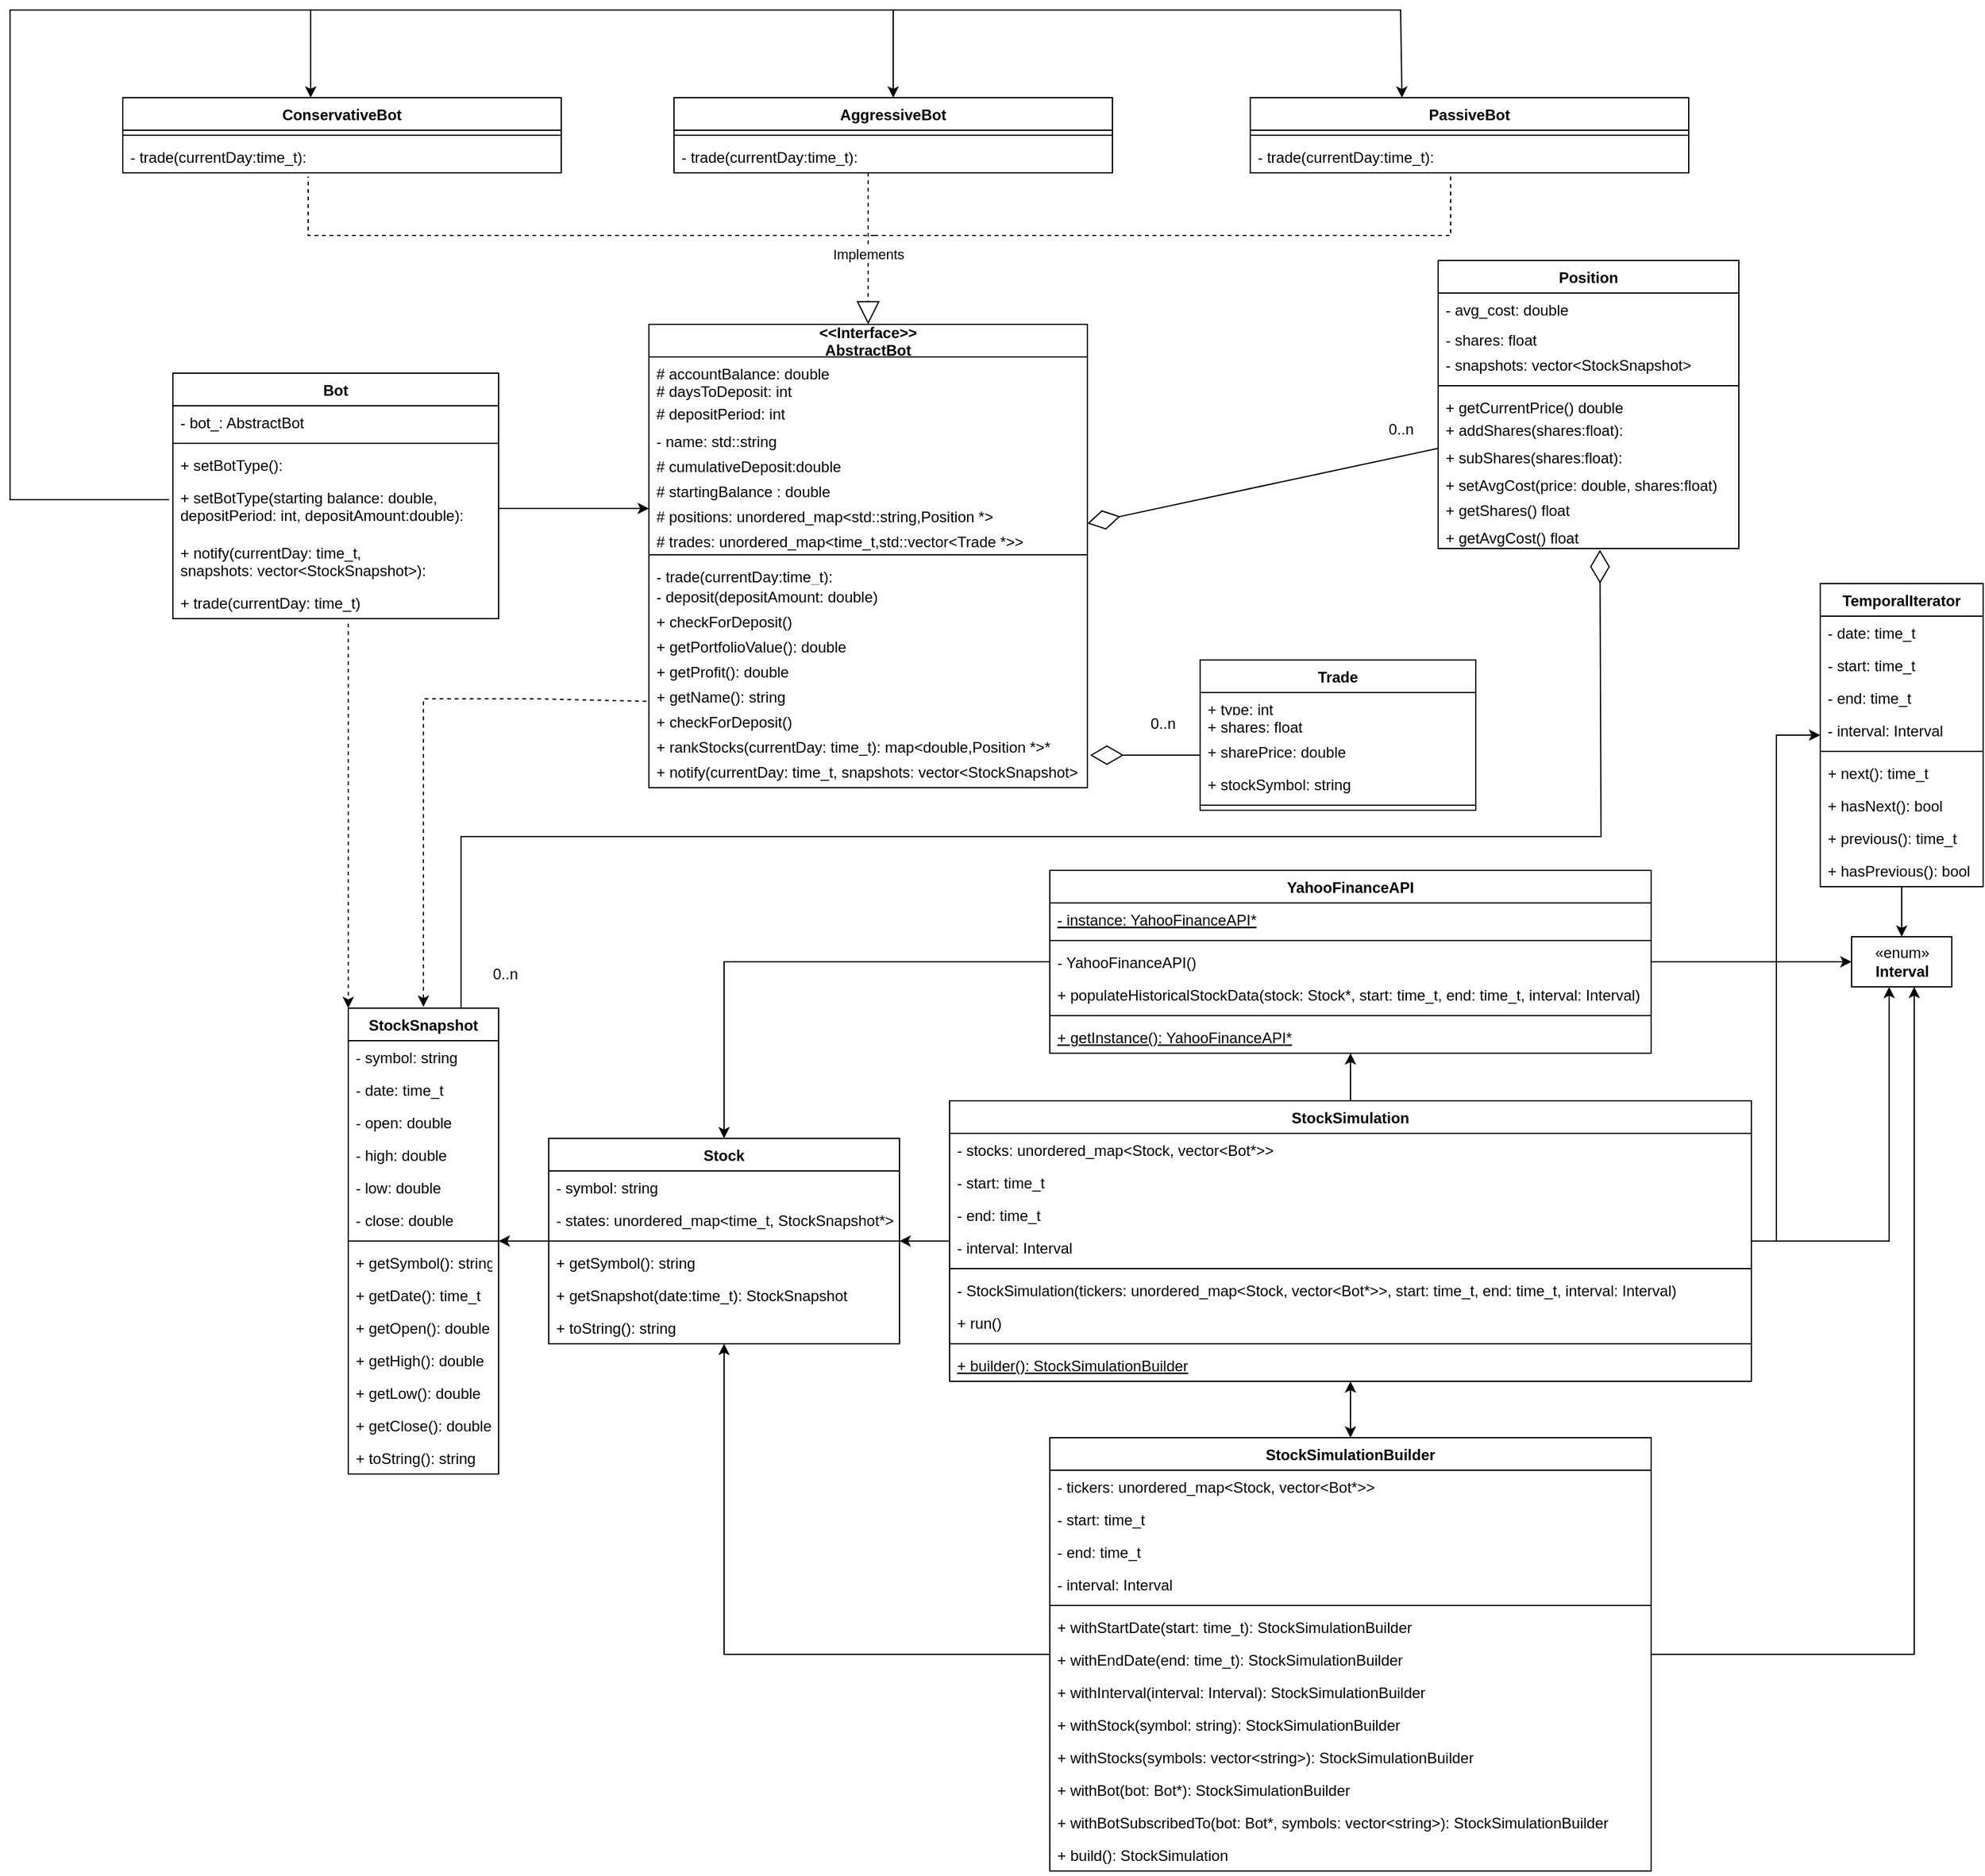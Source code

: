 <mxfile version="15.9.1" type="github">
  <diagram id="u34CFR9qQYpUpJqxeAah" name="Page-1">
    <mxGraphModel dx="1422" dy="1938" grid="1" gridSize="10" guides="1" tooltips="1" connect="1" arrows="1" fold="1" page="1" pageScale="1" pageWidth="850" pageHeight="1100" math="0" shadow="0">
      <root>
        <mxCell id="0" />
        <mxCell id="1" parent="0" />
        <mxCell id="gBJKuatceqaCAAXsIEtv-6" value="StockSnapshot" style="swimlane;fontStyle=1;align=center;verticalAlign=top;childLayout=stackLayout;horizontal=1;startSize=26;horizontalStack=0;resizeParent=1;resizeParentMax=0;resizeLast=0;collapsible=1;marginBottom=0;" parent="1" vertex="1">
          <mxGeometry x="320" y="97" width="120" height="372" as="geometry" />
        </mxCell>
        <mxCell id="gBJKuatceqaCAAXsIEtv-79" value="- symbol: string" style="text;strokeColor=none;fillColor=none;align=left;verticalAlign=top;spacingLeft=4;spacingRight=4;overflow=hidden;rotatable=0;points=[[0,0.5],[1,0.5]];portConstraint=eastwest;" parent="gBJKuatceqaCAAXsIEtv-6" vertex="1">
          <mxGeometry y="26" width="120" height="26" as="geometry" />
        </mxCell>
        <mxCell id="gBJKuatceqaCAAXsIEtv-7" value="- date: time_t" style="text;strokeColor=none;fillColor=none;align=left;verticalAlign=top;spacingLeft=4;spacingRight=4;overflow=hidden;rotatable=0;points=[[0,0.5],[1,0.5]];portConstraint=eastwest;" parent="gBJKuatceqaCAAXsIEtv-6" vertex="1">
          <mxGeometry y="52" width="120" height="26" as="geometry" />
        </mxCell>
        <mxCell id="gBJKuatceqaCAAXsIEtv-10" value="- open: double" style="text;strokeColor=none;fillColor=none;align=left;verticalAlign=top;spacingLeft=4;spacingRight=4;overflow=hidden;rotatable=0;points=[[0,0.5],[1,0.5]];portConstraint=eastwest;" parent="gBJKuatceqaCAAXsIEtv-6" vertex="1">
          <mxGeometry y="78" width="120" height="26" as="geometry" />
        </mxCell>
        <mxCell id="gBJKuatceqaCAAXsIEtv-14" value="- high: double" style="text;strokeColor=none;fillColor=none;align=left;verticalAlign=top;spacingLeft=4;spacingRight=4;overflow=hidden;rotatable=0;points=[[0,0.5],[1,0.5]];portConstraint=eastwest;" parent="gBJKuatceqaCAAXsIEtv-6" vertex="1">
          <mxGeometry y="104" width="120" height="26" as="geometry" />
        </mxCell>
        <mxCell id="gBJKuatceqaCAAXsIEtv-17" value="- low: double" style="text;strokeColor=none;fillColor=none;align=left;verticalAlign=top;spacingLeft=4;spacingRight=4;overflow=hidden;rotatable=0;points=[[0,0.5],[1,0.5]];portConstraint=eastwest;" parent="gBJKuatceqaCAAXsIEtv-6" vertex="1">
          <mxGeometry y="130" width="120" height="26" as="geometry" />
        </mxCell>
        <mxCell id="gBJKuatceqaCAAXsIEtv-18" value="- close: double" style="text;strokeColor=none;fillColor=none;align=left;verticalAlign=top;spacingLeft=4;spacingRight=4;overflow=hidden;rotatable=0;points=[[0,0.5],[1,0.5]];portConstraint=eastwest;" parent="gBJKuatceqaCAAXsIEtv-6" vertex="1">
          <mxGeometry y="156" width="120" height="26" as="geometry" />
        </mxCell>
        <mxCell id="gBJKuatceqaCAAXsIEtv-8" value="" style="line;strokeWidth=1;fillColor=none;align=left;verticalAlign=middle;spacingTop=-1;spacingLeft=3;spacingRight=3;rotatable=0;labelPosition=right;points=[];portConstraint=eastwest;" parent="gBJKuatceqaCAAXsIEtv-6" vertex="1">
          <mxGeometry y="182" width="120" height="8" as="geometry" />
        </mxCell>
        <mxCell id="gBJKuatceqaCAAXsIEtv-143" value="+ getSymbol(): string" style="text;strokeColor=none;fillColor=none;align=left;verticalAlign=top;spacingLeft=4;spacingRight=4;overflow=hidden;rotatable=0;points=[[0,0.5],[1,0.5]];portConstraint=eastwest;" parent="gBJKuatceqaCAAXsIEtv-6" vertex="1">
          <mxGeometry y="190" width="120" height="26" as="geometry" />
        </mxCell>
        <mxCell id="gBJKuatceqaCAAXsIEtv-9" value="+ getDate(): time_t" style="text;strokeColor=none;fillColor=none;align=left;verticalAlign=top;spacingLeft=4;spacingRight=4;overflow=hidden;rotatable=0;points=[[0,0.5],[1,0.5]];portConstraint=eastwest;" parent="gBJKuatceqaCAAXsIEtv-6" vertex="1">
          <mxGeometry y="216" width="120" height="26" as="geometry" />
        </mxCell>
        <mxCell id="gBJKuatceqaCAAXsIEtv-19" value="+ getOpen(): double" style="text;strokeColor=none;fillColor=none;align=left;verticalAlign=top;spacingLeft=4;spacingRight=4;overflow=hidden;rotatable=0;points=[[0,0.5],[1,0.5]];portConstraint=eastwest;" parent="gBJKuatceqaCAAXsIEtv-6" vertex="1">
          <mxGeometry y="242" width="120" height="26" as="geometry" />
        </mxCell>
        <mxCell id="gBJKuatceqaCAAXsIEtv-20" value="+ getHigh(): double" style="text;strokeColor=none;fillColor=none;align=left;verticalAlign=top;spacingLeft=4;spacingRight=4;overflow=hidden;rotatable=0;points=[[0,0.5],[1,0.5]];portConstraint=eastwest;" parent="gBJKuatceqaCAAXsIEtv-6" vertex="1">
          <mxGeometry y="268" width="120" height="26" as="geometry" />
        </mxCell>
        <mxCell id="gBJKuatceqaCAAXsIEtv-21" value="+ getLow(): double" style="text;strokeColor=none;fillColor=none;align=left;verticalAlign=top;spacingLeft=4;spacingRight=4;overflow=hidden;rotatable=0;points=[[0,0.5],[1,0.5]];portConstraint=eastwest;" parent="gBJKuatceqaCAAXsIEtv-6" vertex="1">
          <mxGeometry y="294" width="120" height="26" as="geometry" />
        </mxCell>
        <mxCell id="gBJKuatceqaCAAXsIEtv-22" value="+ getClose(): double" style="text;strokeColor=none;fillColor=none;align=left;verticalAlign=top;spacingLeft=4;spacingRight=4;overflow=hidden;rotatable=0;points=[[0,0.5],[1,0.5]];portConstraint=eastwest;" parent="gBJKuatceqaCAAXsIEtv-6" vertex="1">
          <mxGeometry y="320" width="120" height="26" as="geometry" />
        </mxCell>
        <mxCell id="gBJKuatceqaCAAXsIEtv-24" value="+ toString(): string" style="text;strokeColor=none;fillColor=none;align=left;verticalAlign=top;spacingLeft=4;spacingRight=4;overflow=hidden;rotatable=0;points=[[0,0.5],[1,0.5]];portConstraint=eastwest;" parent="gBJKuatceqaCAAXsIEtv-6" vertex="1">
          <mxGeometry y="346" width="120" height="26" as="geometry" />
        </mxCell>
        <mxCell id="gBJKuatceqaCAAXsIEtv-80" value="«enum»&lt;br&gt;&lt;b&gt;Interval&lt;/b&gt;" style="html=1;" parent="1" vertex="1">
          <mxGeometry x="1520" y="40" width="80" height="40" as="geometry" />
        </mxCell>
        <mxCell id="gBJKuatceqaCAAXsIEtv-179" style="edgeStyle=orthogonalEdgeStyle;rounded=0;orthogonalLoop=1;jettySize=auto;html=1;startArrow=none;startFill=0;endArrow=classic;endFill=1;" parent="1" source="gBJKuatceqaCAAXsIEtv-95" target="gBJKuatceqaCAAXsIEtv-159" edge="1">
          <mxGeometry relative="1" as="geometry" />
        </mxCell>
        <mxCell id="gBJKuatceqaCAAXsIEtv-196" style="edgeStyle=orthogonalEdgeStyle;rounded=0;orthogonalLoop=1;jettySize=auto;html=1;startArrow=none;startFill=0;endArrow=classic;endFill=1;" parent="1" source="gBJKuatceqaCAAXsIEtv-95" target="gBJKuatceqaCAAXsIEtv-185" edge="1">
          <mxGeometry relative="1" as="geometry" />
        </mxCell>
        <mxCell id="gBJKuatceqaCAAXsIEtv-201" style="edgeStyle=orthogonalEdgeStyle;rounded=0;orthogonalLoop=1;jettySize=auto;html=1;startArrow=none;startFill=0;endArrow=classic;endFill=1;" parent="1" source="gBJKuatceqaCAAXsIEtv-95" target="gBJKuatceqaCAAXsIEtv-80" edge="1">
          <mxGeometry relative="1" as="geometry">
            <Array as="points">
              <mxPoint x="1550" y="283" />
            </Array>
          </mxGeometry>
        </mxCell>
        <mxCell id="gBJKuatceqaCAAXsIEtv-202" style="edgeStyle=orthogonalEdgeStyle;rounded=0;orthogonalLoop=1;jettySize=auto;html=1;startArrow=none;startFill=0;endArrow=classic;endFill=1;" parent="1" source="gBJKuatceqaCAAXsIEtv-95" target="gBJKuatceqaCAAXsIEtv-145" edge="1">
          <mxGeometry relative="1" as="geometry">
            <Array as="points">
              <mxPoint x="1460" y="283" />
              <mxPoint x="1460" y="-121" />
            </Array>
          </mxGeometry>
        </mxCell>
        <mxCell id="gBJKuatceqaCAAXsIEtv-95" value="StockSimulation" style="swimlane;fontStyle=1;align=center;verticalAlign=top;childLayout=stackLayout;horizontal=1;startSize=26;horizontalStack=0;resizeParent=1;resizeParentMax=0;resizeLast=0;collapsible=1;marginBottom=0;" parent="1" vertex="1">
          <mxGeometry x="800" y="171" width="640" height="224" as="geometry" />
        </mxCell>
        <mxCell id="gBJKuatceqaCAAXsIEtv-97" value="- stocks: unordered_map&lt;Stock, vector&lt;Bot*&gt;&gt;" style="text;strokeColor=none;fillColor=none;align=left;verticalAlign=top;spacingLeft=4;spacingRight=4;overflow=hidden;rotatable=0;points=[[0,0.5],[1,0.5]];portConstraint=eastwest;" parent="gBJKuatceqaCAAXsIEtv-95" vertex="1">
          <mxGeometry y="26" width="640" height="26" as="geometry" />
        </mxCell>
        <mxCell id="gBJKuatceqaCAAXsIEtv-105" value="- start: time_t" style="text;strokeColor=none;fillColor=none;align=left;verticalAlign=top;spacingLeft=4;spacingRight=4;overflow=hidden;rotatable=0;points=[[0,0.5],[1,0.5]];portConstraint=eastwest;" parent="gBJKuatceqaCAAXsIEtv-95" vertex="1">
          <mxGeometry y="52" width="640" height="26" as="geometry" />
        </mxCell>
        <mxCell id="gBJKuatceqaCAAXsIEtv-106" value="- end: time_t" style="text;strokeColor=none;fillColor=none;align=left;verticalAlign=top;spacingLeft=4;spacingRight=4;overflow=hidden;rotatable=0;points=[[0,0.5],[1,0.5]];portConstraint=eastwest;" parent="gBJKuatceqaCAAXsIEtv-95" vertex="1">
          <mxGeometry y="78" width="640" height="26" as="geometry" />
        </mxCell>
        <mxCell id="gBJKuatceqaCAAXsIEtv-113" value="- interval: Interval" style="text;strokeColor=none;fillColor=none;align=left;verticalAlign=top;spacingLeft=4;spacingRight=4;overflow=hidden;rotatable=0;points=[[0,0.5],[1,0.5]];portConstraint=eastwest;" parent="gBJKuatceqaCAAXsIEtv-95" vertex="1">
          <mxGeometry y="104" width="640" height="26" as="geometry" />
        </mxCell>
        <mxCell id="gBJKuatceqaCAAXsIEtv-98" value="" style="line;strokeWidth=1;fillColor=none;align=left;verticalAlign=middle;spacingTop=-1;spacingLeft=3;spacingRight=3;rotatable=0;labelPosition=right;points=[];portConstraint=eastwest;" parent="gBJKuatceqaCAAXsIEtv-95" vertex="1">
          <mxGeometry y="130" width="640" height="8" as="geometry" />
        </mxCell>
        <mxCell id="gBJKuatceqaCAAXsIEtv-119" value="- StockSimulation(tickers: unordered_map&lt;Stock, vector&lt;Bot*&gt;&gt;, start: time_t, end: time_t, interval: Interval)" style="text;strokeColor=none;fillColor=none;align=left;verticalAlign=top;spacingLeft=4;spacingRight=4;overflow=hidden;rotatable=0;points=[[0,0.5],[1,0.5]];portConstraint=eastwest;" parent="gBJKuatceqaCAAXsIEtv-95" vertex="1">
          <mxGeometry y="138" width="640" height="26" as="geometry" />
        </mxCell>
        <mxCell id="gBJKuatceqaCAAXsIEtv-99" value="+ run()" style="text;strokeColor=none;fillColor=none;align=left;verticalAlign=top;spacingLeft=4;spacingRight=4;overflow=hidden;rotatable=0;points=[[0,0.5],[1,0.5]];portConstraint=eastwest;" parent="gBJKuatceqaCAAXsIEtv-95" vertex="1">
          <mxGeometry y="164" width="640" height="26" as="geometry" />
        </mxCell>
        <mxCell id="gBJKuatceqaCAAXsIEtv-121" value="" style="line;strokeWidth=1;fillColor=none;align=left;verticalAlign=middle;spacingTop=-1;spacingLeft=3;spacingRight=3;rotatable=0;labelPosition=right;points=[];portConstraint=eastwest;" parent="gBJKuatceqaCAAXsIEtv-95" vertex="1">
          <mxGeometry y="190" width="640" height="8" as="geometry" />
        </mxCell>
        <mxCell id="gBJKuatceqaCAAXsIEtv-120" value="+ builder(): StockSimulationBuilder" style="text;strokeColor=none;fillColor=none;align=left;verticalAlign=top;spacingLeft=4;spacingRight=4;overflow=hidden;rotatable=0;points=[[0,0.5],[1,0.5]];portConstraint=eastwest;fontStyle=4" parent="gBJKuatceqaCAAXsIEtv-95" vertex="1">
          <mxGeometry y="198" width="640" height="26" as="geometry" />
        </mxCell>
        <mxCell id="gBJKuatceqaCAAXsIEtv-122" style="edgeStyle=orthogonalEdgeStyle;rounded=0;orthogonalLoop=1;jettySize=auto;html=1;endArrow=classic;endFill=1;startArrow=classic;startFill=1;" parent="1" source="gBJKuatceqaCAAXsIEtv-101" target="gBJKuatceqaCAAXsIEtv-95" edge="1">
          <mxGeometry relative="1" as="geometry" />
        </mxCell>
        <mxCell id="gBJKuatceqaCAAXsIEtv-180" style="edgeStyle=orthogonalEdgeStyle;rounded=0;orthogonalLoop=1;jettySize=auto;html=1;startArrow=none;startFill=0;endArrow=classic;endFill=1;" parent="1" source="gBJKuatceqaCAAXsIEtv-101" target="gBJKuatceqaCAAXsIEtv-159" edge="1">
          <mxGeometry relative="1" as="geometry" />
        </mxCell>
        <mxCell id="gBJKuatceqaCAAXsIEtv-184" style="edgeStyle=orthogonalEdgeStyle;rounded=0;orthogonalLoop=1;jettySize=auto;html=1;startArrow=none;startFill=0;endArrow=classic;endFill=1;" parent="1" source="gBJKuatceqaCAAXsIEtv-101" target="gBJKuatceqaCAAXsIEtv-80" edge="1">
          <mxGeometry relative="1" as="geometry">
            <Array as="points">
              <mxPoint x="1570" y="613" />
            </Array>
          </mxGeometry>
        </mxCell>
        <mxCell id="gBJKuatceqaCAAXsIEtv-101" value="StockSimulationBuilder" style="swimlane;fontStyle=1;align=center;verticalAlign=top;childLayout=stackLayout;horizontal=1;startSize=26;horizontalStack=0;resizeParent=1;resizeParentMax=0;resizeLast=0;collapsible=1;marginBottom=0;" parent="1" vertex="1">
          <mxGeometry x="880" y="440" width="480" height="346" as="geometry" />
        </mxCell>
        <mxCell id="gBJKuatceqaCAAXsIEtv-102" value="- tickers: unordered_map&lt;Stock, vector&lt;Bot*&gt;&gt;" style="text;strokeColor=none;fillColor=none;align=left;verticalAlign=top;spacingLeft=4;spacingRight=4;overflow=hidden;rotatable=0;points=[[0,0.5],[1,0.5]];portConstraint=eastwest;" parent="gBJKuatceqaCAAXsIEtv-101" vertex="1">
          <mxGeometry y="26" width="480" height="26" as="geometry" />
        </mxCell>
        <mxCell id="gBJKuatceqaCAAXsIEtv-108" value="- start: time_t" style="text;strokeColor=none;fillColor=none;align=left;verticalAlign=top;spacingLeft=4;spacingRight=4;overflow=hidden;rotatable=0;points=[[0,0.5],[1,0.5]];portConstraint=eastwest;" parent="gBJKuatceqaCAAXsIEtv-101" vertex="1">
          <mxGeometry y="52" width="480" height="26" as="geometry" />
        </mxCell>
        <mxCell id="gBJKuatceqaCAAXsIEtv-109" value="- end: time_t" style="text;strokeColor=none;fillColor=none;align=left;verticalAlign=top;spacingLeft=4;spacingRight=4;overflow=hidden;rotatable=0;points=[[0,0.5],[1,0.5]];portConstraint=eastwest;" parent="gBJKuatceqaCAAXsIEtv-101" vertex="1">
          <mxGeometry y="78" width="480" height="26" as="geometry" />
        </mxCell>
        <mxCell id="gBJKuatceqaCAAXsIEtv-112" value="- interval: Interval" style="text;strokeColor=none;fillColor=none;align=left;verticalAlign=top;spacingLeft=4;spacingRight=4;overflow=hidden;rotatable=0;points=[[0,0.5],[1,0.5]];portConstraint=eastwest;" parent="gBJKuatceqaCAAXsIEtv-101" vertex="1">
          <mxGeometry y="104" width="480" height="26" as="geometry" />
        </mxCell>
        <mxCell id="gBJKuatceqaCAAXsIEtv-103" value="" style="line;strokeWidth=1;fillColor=none;align=left;verticalAlign=middle;spacingTop=-1;spacingLeft=3;spacingRight=3;rotatable=0;labelPosition=right;points=[];portConstraint=eastwest;" parent="gBJKuatceqaCAAXsIEtv-101" vertex="1">
          <mxGeometry y="130" width="480" height="8" as="geometry" />
        </mxCell>
        <mxCell id="gBJKuatceqaCAAXsIEtv-107" value="+ withStartDate(start: time_t): StockSimulationBuilder" style="text;strokeColor=none;fillColor=none;align=left;verticalAlign=top;spacingLeft=4;spacingRight=4;overflow=hidden;rotatable=0;points=[[0,0.5],[1,0.5]];portConstraint=eastwest;" parent="gBJKuatceqaCAAXsIEtv-101" vertex="1">
          <mxGeometry y="138" width="480" height="26" as="geometry" />
        </mxCell>
        <mxCell id="gBJKuatceqaCAAXsIEtv-110" value="+ withEndDate(end: time_t): StockSimulationBuilder" style="text;strokeColor=none;fillColor=none;align=left;verticalAlign=top;spacingLeft=4;spacingRight=4;overflow=hidden;rotatable=0;points=[[0,0.5],[1,0.5]];portConstraint=eastwest;" parent="gBJKuatceqaCAAXsIEtv-101" vertex="1">
          <mxGeometry y="164" width="480" height="26" as="geometry" />
        </mxCell>
        <mxCell id="gBJKuatceqaCAAXsIEtv-116" value="+ withInterval(interval: Interval): StockSimulationBuilder" style="text;strokeColor=none;fillColor=none;align=left;verticalAlign=top;spacingLeft=4;spacingRight=4;overflow=hidden;rotatable=0;points=[[0,0.5],[1,0.5]];portConstraint=eastwest;" parent="gBJKuatceqaCAAXsIEtv-101" vertex="1">
          <mxGeometry y="190" width="480" height="26" as="geometry" />
        </mxCell>
        <mxCell id="gBJKuatceqaCAAXsIEtv-132" value="+ withStock(symbol: string): StockSimulationBuilder" style="text;strokeColor=none;fillColor=none;align=left;verticalAlign=top;spacingLeft=4;spacingRight=4;overflow=hidden;rotatable=0;points=[[0,0.5],[1,0.5]];portConstraint=eastwest;" parent="gBJKuatceqaCAAXsIEtv-101" vertex="1">
          <mxGeometry y="216" width="480" height="26" as="geometry" />
        </mxCell>
        <mxCell id="gBJKuatceqaCAAXsIEtv-133" value="+ withStocks(symbols: vector&lt;string&gt;): StockSimulationBuilder" style="text;strokeColor=none;fillColor=none;align=left;verticalAlign=top;spacingLeft=4;spacingRight=4;overflow=hidden;rotatable=0;points=[[0,0.5],[1,0.5]];portConstraint=eastwest;" parent="gBJKuatceqaCAAXsIEtv-101" vertex="1">
          <mxGeometry y="242" width="480" height="26" as="geometry" />
        </mxCell>
        <mxCell id="gBJKuatceqaCAAXsIEtv-114" value="+ withBot(bot: Bot*): StockSimulationBuilder" style="text;strokeColor=none;fillColor=none;align=left;verticalAlign=top;spacingLeft=4;spacingRight=4;overflow=hidden;rotatable=0;points=[[0,0.5],[1,0.5]];portConstraint=eastwest;" parent="gBJKuatceqaCAAXsIEtv-101" vertex="1">
          <mxGeometry y="268" width="480" height="26" as="geometry" />
        </mxCell>
        <mxCell id="gBJKuatceqaCAAXsIEtv-111" value="+ withBotSubscribedTo(bot: Bot*, symbols: vector&lt;string&gt;): StockSimulationBuilder" style="text;strokeColor=none;fillColor=none;align=left;verticalAlign=top;spacingLeft=4;spacingRight=4;overflow=hidden;rotatable=0;points=[[0,0.5],[1,0.5]];portConstraint=eastwest;" parent="gBJKuatceqaCAAXsIEtv-101" vertex="1">
          <mxGeometry y="294" width="480" height="26" as="geometry" />
        </mxCell>
        <mxCell id="gBJKuatceqaCAAXsIEtv-104" value="+ build(): StockSimulation" style="text;strokeColor=none;fillColor=none;align=left;verticalAlign=top;spacingLeft=4;spacingRight=4;overflow=hidden;rotatable=0;points=[[0,0.5],[1,0.5]];portConstraint=eastwest;" parent="gBJKuatceqaCAAXsIEtv-101" vertex="1">
          <mxGeometry y="320" width="480" height="26" as="geometry" />
        </mxCell>
        <mxCell id="gBJKuatceqaCAAXsIEtv-182" style="edgeStyle=orthogonalEdgeStyle;rounded=0;orthogonalLoop=1;jettySize=auto;html=1;startArrow=none;startFill=0;endArrow=classic;endFill=1;" parent="1" source="gBJKuatceqaCAAXsIEtv-145" target="gBJKuatceqaCAAXsIEtv-80" edge="1">
          <mxGeometry relative="1" as="geometry" />
        </mxCell>
        <mxCell id="gBJKuatceqaCAAXsIEtv-145" value="TemporalIterator" style="swimlane;fontStyle=1;align=center;verticalAlign=top;childLayout=stackLayout;horizontal=1;startSize=26;horizontalStack=0;resizeParent=1;resizeParentMax=0;resizeLast=0;collapsible=1;marginBottom=0;" parent="1" vertex="1">
          <mxGeometry x="1495" y="-242" width="130" height="242" as="geometry" />
        </mxCell>
        <mxCell id="gBJKuatceqaCAAXsIEtv-146" value="- date: time_t" style="text;strokeColor=none;fillColor=none;align=left;verticalAlign=top;spacingLeft=4;spacingRight=4;overflow=hidden;rotatable=0;points=[[0,0.5],[1,0.5]];portConstraint=eastwest;" parent="gBJKuatceqaCAAXsIEtv-145" vertex="1">
          <mxGeometry y="26" width="130" height="26" as="geometry" />
        </mxCell>
        <mxCell id="gBJKuatceqaCAAXsIEtv-156" value="- start: time_t" style="text;strokeColor=none;fillColor=none;align=left;verticalAlign=top;spacingLeft=4;spacingRight=4;overflow=hidden;rotatable=0;points=[[0,0.5],[1,0.5]];portConstraint=eastwest;" parent="gBJKuatceqaCAAXsIEtv-145" vertex="1">
          <mxGeometry y="52" width="130" height="26" as="geometry" />
        </mxCell>
        <mxCell id="gBJKuatceqaCAAXsIEtv-157" value="- end: time_t" style="text;strokeColor=none;fillColor=none;align=left;verticalAlign=top;spacingLeft=4;spacingRight=4;overflow=hidden;rotatable=0;points=[[0,0.5],[1,0.5]];portConstraint=eastwest;" parent="gBJKuatceqaCAAXsIEtv-145" vertex="1">
          <mxGeometry y="78" width="130" height="26" as="geometry" />
        </mxCell>
        <mxCell id="gBJKuatceqaCAAXsIEtv-158" value="- interval: Interval" style="text;strokeColor=none;fillColor=none;align=left;verticalAlign=top;spacingLeft=4;spacingRight=4;overflow=hidden;rotatable=0;points=[[0,0.5],[1,0.5]];portConstraint=eastwest;" parent="gBJKuatceqaCAAXsIEtv-145" vertex="1">
          <mxGeometry y="104" width="130" height="26" as="geometry" />
        </mxCell>
        <mxCell id="gBJKuatceqaCAAXsIEtv-148" value="" style="line;strokeWidth=1;fillColor=none;align=left;verticalAlign=middle;spacingTop=-1;spacingLeft=3;spacingRight=3;rotatable=0;labelPosition=right;points=[];portConstraint=eastwest;" parent="gBJKuatceqaCAAXsIEtv-145" vertex="1">
          <mxGeometry y="130" width="130" height="8" as="geometry" />
        </mxCell>
        <mxCell id="gBJKuatceqaCAAXsIEtv-152" value="+ next(): time_t" style="text;strokeColor=none;fillColor=none;align=left;verticalAlign=top;spacingLeft=4;spacingRight=4;overflow=hidden;rotatable=0;points=[[0,0.5],[1,0.5]];portConstraint=eastwest;" parent="gBJKuatceqaCAAXsIEtv-145" vertex="1">
          <mxGeometry y="138" width="130" height="26" as="geometry" />
        </mxCell>
        <mxCell id="gBJKuatceqaCAAXsIEtv-153" value="+ hasNext(): bool" style="text;strokeColor=none;fillColor=none;align=left;verticalAlign=top;spacingLeft=4;spacingRight=4;overflow=hidden;rotatable=0;points=[[0,0.5],[1,0.5]];portConstraint=eastwest;" parent="gBJKuatceqaCAAXsIEtv-145" vertex="1">
          <mxGeometry y="164" width="130" height="26" as="geometry" />
        </mxCell>
        <mxCell id="gBJKuatceqaCAAXsIEtv-154" value="+ previous(): time_t" style="text;strokeColor=none;fillColor=none;align=left;verticalAlign=top;spacingLeft=4;spacingRight=4;overflow=hidden;rotatable=0;points=[[0,0.5],[1,0.5]];portConstraint=eastwest;" parent="gBJKuatceqaCAAXsIEtv-145" vertex="1">
          <mxGeometry y="190" width="130" height="26" as="geometry" />
        </mxCell>
        <mxCell id="gBJKuatceqaCAAXsIEtv-155" value="+ hasPrevious(): bool" style="text;strokeColor=none;fillColor=none;align=left;verticalAlign=top;spacingLeft=4;spacingRight=4;overflow=hidden;rotatable=0;points=[[0,0.5],[1,0.5]];portConstraint=eastwest;" parent="gBJKuatceqaCAAXsIEtv-145" vertex="1">
          <mxGeometry y="216" width="130" height="26" as="geometry" />
        </mxCell>
        <mxCell id="gBJKuatceqaCAAXsIEtv-178" style="edgeStyle=orthogonalEdgeStyle;rounded=0;orthogonalLoop=1;jettySize=auto;html=1;startArrow=none;startFill=0;endArrow=classic;endFill=1;" parent="1" source="gBJKuatceqaCAAXsIEtv-159" target="gBJKuatceqaCAAXsIEtv-6" edge="1">
          <mxGeometry relative="1" as="geometry" />
        </mxCell>
        <mxCell id="gBJKuatceqaCAAXsIEtv-159" value="Stock" style="swimlane;fontStyle=1;align=center;verticalAlign=top;childLayout=stackLayout;horizontal=1;startSize=26;horizontalStack=0;resizeParent=1;resizeParentMax=0;resizeLast=0;collapsible=1;marginBottom=0;" parent="1" vertex="1">
          <mxGeometry x="480" y="201" width="280" height="164" as="geometry" />
        </mxCell>
        <mxCell id="gBJKuatceqaCAAXsIEtv-160" value="- symbol: string" style="text;strokeColor=none;fillColor=none;align=left;verticalAlign=top;spacingLeft=4;spacingRight=4;overflow=hidden;rotatable=0;points=[[0,0.5],[1,0.5]];portConstraint=eastwest;" parent="gBJKuatceqaCAAXsIEtv-159" vertex="1">
          <mxGeometry y="26" width="280" height="26" as="geometry" />
        </mxCell>
        <mxCell id="gBJKuatceqaCAAXsIEtv-60" value="- states: unordered_map&lt;time_t, StockSnapshot*&gt;" style="text;strokeColor=none;fillColor=none;align=left;verticalAlign=top;spacingLeft=4;spacingRight=4;overflow=hidden;rotatable=0;points=[[0,0.5],[1,0.5]];portConstraint=eastwest;" parent="gBJKuatceqaCAAXsIEtv-159" vertex="1">
          <mxGeometry y="52" width="280" height="26" as="geometry" />
        </mxCell>
        <mxCell id="gBJKuatceqaCAAXsIEtv-166" value="" style="line;strokeWidth=1;fillColor=none;align=left;verticalAlign=middle;spacingTop=-1;spacingLeft=3;spacingRight=3;rotatable=0;labelPosition=right;points=[];portConstraint=eastwest;" parent="gBJKuatceqaCAAXsIEtv-159" vertex="1">
          <mxGeometry y="78" width="280" height="8" as="geometry" />
        </mxCell>
        <mxCell id="gBJKuatceqaCAAXsIEtv-167" value="+ getSymbol(): string" style="text;strokeColor=none;fillColor=none;align=left;verticalAlign=top;spacingLeft=4;spacingRight=4;overflow=hidden;rotatable=0;points=[[0,0.5],[1,0.5]];portConstraint=eastwest;" parent="gBJKuatceqaCAAXsIEtv-159" vertex="1">
          <mxGeometry y="86" width="280" height="26" as="geometry" />
        </mxCell>
        <mxCell id="gBJKuatceqaCAAXsIEtv-177" value="+ getSnapshot(date:time_t): StockSnapshot" style="text;strokeColor=none;fillColor=none;align=left;verticalAlign=top;spacingLeft=4;spacingRight=4;overflow=hidden;rotatable=0;points=[[0,0.5],[1,0.5]];portConstraint=eastwest;" parent="gBJKuatceqaCAAXsIEtv-159" vertex="1">
          <mxGeometry y="112" width="280" height="26" as="geometry" />
        </mxCell>
        <mxCell id="gBJKuatceqaCAAXsIEtv-174" value="+ toString(): string" style="text;strokeColor=none;fillColor=none;align=left;verticalAlign=top;spacingLeft=4;spacingRight=4;overflow=hidden;rotatable=0;points=[[0,0.5],[1,0.5]];portConstraint=eastwest;" parent="gBJKuatceqaCAAXsIEtv-159" vertex="1">
          <mxGeometry y="138" width="280" height="26" as="geometry" />
        </mxCell>
        <mxCell id="gBJKuatceqaCAAXsIEtv-197" style="edgeStyle=orthogonalEdgeStyle;rounded=0;orthogonalLoop=1;jettySize=auto;html=1;startArrow=none;startFill=0;endArrow=classic;endFill=1;" parent="1" source="gBJKuatceqaCAAXsIEtv-185" target="gBJKuatceqaCAAXsIEtv-159" edge="1">
          <mxGeometry relative="1" as="geometry" />
        </mxCell>
        <mxCell id="gBJKuatceqaCAAXsIEtv-199" style="edgeStyle=orthogonalEdgeStyle;rounded=0;orthogonalLoop=1;jettySize=auto;html=1;startArrow=none;startFill=0;endArrow=classic;endFill=1;" parent="1" source="gBJKuatceqaCAAXsIEtv-185" target="gBJKuatceqaCAAXsIEtv-80" edge="1">
          <mxGeometry relative="1" as="geometry" />
        </mxCell>
        <mxCell id="gBJKuatceqaCAAXsIEtv-185" value="YahooFinanceAPI" style="swimlane;fontStyle=1;align=center;verticalAlign=top;childLayout=stackLayout;horizontal=1;startSize=26;horizontalStack=0;resizeParent=1;resizeParentMax=0;resizeLast=0;collapsible=1;marginBottom=0;" parent="1" vertex="1">
          <mxGeometry x="880" y="-13" width="480" height="146" as="geometry" />
        </mxCell>
        <mxCell id="gBJKuatceqaCAAXsIEtv-186" value="- instance: YahooFinanceAPI*" style="text;strokeColor=none;fillColor=none;align=left;verticalAlign=top;spacingLeft=4;spacingRight=4;overflow=hidden;rotatable=0;points=[[0,0.5],[1,0.5]];portConstraint=eastwest;fontStyle=4" parent="gBJKuatceqaCAAXsIEtv-185" vertex="1">
          <mxGeometry y="26" width="480" height="26" as="geometry" />
        </mxCell>
        <mxCell id="gBJKuatceqaCAAXsIEtv-190" value="" style="line;strokeWidth=1;fillColor=none;align=left;verticalAlign=middle;spacingTop=-1;spacingLeft=3;spacingRight=3;rotatable=0;labelPosition=right;points=[];portConstraint=eastwest;" parent="gBJKuatceqaCAAXsIEtv-185" vertex="1">
          <mxGeometry y="52" width="480" height="8" as="geometry" />
        </mxCell>
        <mxCell id="gBJKuatceqaCAAXsIEtv-191" value="- YahooFinanceAPI()" style="text;strokeColor=none;fillColor=none;align=left;verticalAlign=top;spacingLeft=4;spacingRight=4;overflow=hidden;rotatable=0;points=[[0,0.5],[1,0.5]];portConstraint=eastwest;" parent="gBJKuatceqaCAAXsIEtv-185" vertex="1">
          <mxGeometry y="60" width="480" height="26" as="geometry" />
        </mxCell>
        <mxCell id="gBJKuatceqaCAAXsIEtv-195" value="+ populateHistoricalStockData(stock: Stock*, start: time_t, end: time_t, interval: Interval)" style="text;strokeColor=none;fillColor=none;align=left;verticalAlign=top;spacingLeft=4;spacingRight=4;overflow=hidden;rotatable=0;points=[[0,0.5],[1,0.5]];portConstraint=eastwest;" parent="gBJKuatceqaCAAXsIEtv-185" vertex="1">
          <mxGeometry y="86" width="480" height="26" as="geometry" />
        </mxCell>
        <mxCell id="gBJKuatceqaCAAXsIEtv-204" value="" style="line;strokeWidth=1;fillColor=none;align=left;verticalAlign=middle;spacingTop=-1;spacingLeft=3;spacingRight=3;rotatable=0;labelPosition=right;points=[];portConstraint=eastwest;" parent="gBJKuatceqaCAAXsIEtv-185" vertex="1">
          <mxGeometry y="112" width="480" height="8" as="geometry" />
        </mxCell>
        <mxCell id="gBJKuatceqaCAAXsIEtv-194" value="+ getInstance(): YahooFinanceAPI*" style="text;strokeColor=none;fillColor=none;align=left;verticalAlign=top;spacingLeft=4;spacingRight=4;overflow=hidden;rotatable=0;points=[[0,0.5],[1,0.5]];portConstraint=eastwest;fontStyle=4" parent="gBJKuatceqaCAAXsIEtv-185" vertex="1">
          <mxGeometry y="120" width="480" height="26" as="geometry" />
        </mxCell>
        <mxCell id="5DCwSlTbuTS87g7aIms1-1" value="Bot" style="swimlane;fontStyle=1;align=center;verticalAlign=top;childLayout=stackLayout;horizontal=1;startSize=26;horizontalStack=0;resizeParent=1;resizeParentMax=0;resizeLast=0;collapsible=1;marginBottom=0;" parent="1" vertex="1">
          <mxGeometry x="180" y="-410" width="260" height="196" as="geometry" />
        </mxCell>
        <mxCell id="5DCwSlTbuTS87g7aIms1-2" value="- bot_: AbstractBot" style="text;strokeColor=none;fillColor=none;align=left;verticalAlign=top;spacingLeft=4;spacingRight=4;overflow=hidden;rotatable=0;points=[[0,0.5],[1,0.5]];portConstraint=eastwest;" parent="5DCwSlTbuTS87g7aIms1-1" vertex="1">
          <mxGeometry y="26" width="260" height="26" as="geometry" />
        </mxCell>
        <mxCell id="5DCwSlTbuTS87g7aIms1-8" value="" style="line;strokeWidth=1;fillColor=none;align=left;verticalAlign=middle;spacingTop=-1;spacingLeft=3;spacingRight=3;rotatable=0;labelPosition=right;points=[];portConstraint=eastwest;" parent="5DCwSlTbuTS87g7aIms1-1" vertex="1">
          <mxGeometry y="52" width="260" height="8" as="geometry" />
        </mxCell>
        <mxCell id="5DCwSlTbuTS87g7aIms1-9" value="+ setBotType():" style="text;strokeColor=none;fillColor=none;align=left;verticalAlign=top;spacingLeft=4;spacingRight=4;overflow=hidden;rotatable=0;points=[[0,0.5],[1,0.5]];portConstraint=eastwest;" parent="5DCwSlTbuTS87g7aIms1-1" vertex="1">
          <mxGeometry y="60" width="260" height="26" as="geometry" />
        </mxCell>
        <mxCell id="5DCwSlTbuTS87g7aIms1-31" value="+ setBotType(starting balance: double,&#xa;depositPeriod: int, depositAmount:double):" style="text;strokeColor=none;fillColor=none;align=left;verticalAlign=top;spacingLeft=4;spacingRight=4;overflow=hidden;rotatable=0;points=[[0,0.5],[1,0.5]];portConstraint=eastwest;" parent="5DCwSlTbuTS87g7aIms1-1" vertex="1">
          <mxGeometry y="86" width="260" height="44" as="geometry" />
        </mxCell>
        <mxCell id="5DCwSlTbuTS87g7aIms1-10" value="+ notify(currentDay: time_t, &#xa;snapshots: vector&lt;StockSnapshot&gt;): " style="text;strokeColor=none;fillColor=none;align=left;verticalAlign=top;spacingLeft=4;spacingRight=4;overflow=hidden;rotatable=0;points=[[0,0.5],[1,0.5]];portConstraint=eastwest;" parent="5DCwSlTbuTS87g7aIms1-1" vertex="1">
          <mxGeometry y="130" width="260" height="40" as="geometry" />
        </mxCell>
        <mxCell id="5DCwSlTbuTS87g7aIms1-11" value="+ trade(currentDay: time_t)" style="text;strokeColor=none;fillColor=none;align=left;verticalAlign=top;spacingLeft=4;spacingRight=4;overflow=hidden;rotatable=0;points=[[0,0.5],[1,0.5]];portConstraint=eastwest;" parent="5DCwSlTbuTS87g7aIms1-1" vertex="1">
          <mxGeometry y="170" width="260" height="26" as="geometry" />
        </mxCell>
        <mxCell id="5DCwSlTbuTS87g7aIms1-33" value="&lt;&lt;Interface&gt;&gt;&#xa;AbstractBot" style="swimlane;fontStyle=1;align=center;verticalAlign=middle;childLayout=stackLayout;horizontal=1;startSize=26;horizontalStack=0;resizeParent=1;resizeParentMax=0;resizeLast=0;collapsible=1;marginBottom=0;swimlaneLine=1;strokeColor=default;glass=0;shadow=0;rounded=0;" parent="1" vertex="1">
          <mxGeometry x="560" y="-449" width="350" height="370" as="geometry" />
        </mxCell>
        <mxCell id="5DCwSlTbuTS87g7aIms1-34" value="# accountBalance: double&#xa;" style="text;strokeColor=none;fillColor=none;align=left;verticalAlign=top;spacingLeft=4;spacingRight=4;overflow=hidden;rotatable=0;points=[[0,0.5],[1,0.5]];portConstraint=eastwest;" parent="5DCwSlTbuTS87g7aIms1-33" vertex="1">
          <mxGeometry y="26" width="350" height="14" as="geometry" />
        </mxCell>
        <mxCell id="5DCwSlTbuTS87g7aIms1-40" value="# daysToDeposit: int&#xa;" style="text;strokeColor=none;fillColor=none;align=left;verticalAlign=top;spacingLeft=4;spacingRight=4;overflow=hidden;rotatable=0;points=[[0,0.5],[1,0.5]];portConstraint=eastwest;" parent="5DCwSlTbuTS87g7aIms1-33" vertex="1">
          <mxGeometry y="40" width="350" height="18" as="geometry" />
        </mxCell>
        <mxCell id="5DCwSlTbuTS87g7aIms1-41" value="# depositPeriod: int&#xa;" style="text;strokeColor=none;fillColor=none;align=left;verticalAlign=top;spacingLeft=4;spacingRight=4;overflow=hidden;rotatable=0;points=[[0,0.5],[1,0.5]];portConstraint=eastwest;" parent="5DCwSlTbuTS87g7aIms1-33" vertex="1">
          <mxGeometry y="58" width="350" height="22" as="geometry" />
        </mxCell>
        <mxCell id="-YNPzg5JpZv-lrrvFMPD-4" value="- name: std::string" style="text;strokeColor=none;fillColor=none;align=left;verticalAlign=top;spacingLeft=4;spacingRight=4;overflow=hidden;rotatable=0;points=[[0,0.5],[1,0.5]];portConstraint=eastwest;" vertex="1" parent="5DCwSlTbuTS87g7aIms1-33">
          <mxGeometry y="80" width="350" height="20" as="geometry" />
        </mxCell>
        <mxCell id="-YNPzg5JpZv-lrrvFMPD-5" value="# cumulativeDeposit:double" style="text;strokeColor=none;fillColor=none;align=left;verticalAlign=top;spacingLeft=4;spacingRight=4;overflow=hidden;rotatable=0;points=[[0,0.5],[1,0.5]];portConstraint=eastwest;" vertex="1" parent="5DCwSlTbuTS87g7aIms1-33">
          <mxGeometry y="100" width="350" height="20" as="geometry" />
        </mxCell>
        <mxCell id="-YNPzg5JpZv-lrrvFMPD-6" value="# startingBalance : double" style="text;strokeColor=none;fillColor=none;align=left;verticalAlign=top;spacingLeft=4;spacingRight=4;overflow=hidden;rotatable=0;points=[[0,0.5],[1,0.5]];portConstraint=eastwest;" vertex="1" parent="5DCwSlTbuTS87g7aIms1-33">
          <mxGeometry y="120" width="350" height="20" as="geometry" />
        </mxCell>
        <mxCell id="5DCwSlTbuTS87g7aIms1-42" value="# positions: unordered_map&lt;std::string,Position *&gt;&#xa;" style="text;strokeColor=none;fillColor=none;align=left;verticalAlign=top;spacingLeft=4;spacingRight=4;overflow=hidden;rotatable=0;points=[[0,0.5],[1,0.5]];portConstraint=eastwest;" parent="5DCwSlTbuTS87g7aIms1-33" vertex="1">
          <mxGeometry y="140" width="350" height="20" as="geometry" />
        </mxCell>
        <mxCell id="5DCwSlTbuTS87g7aIms1-44" value="# trades: unordered_map&lt;time_t,std::vector&lt;Trade *&gt;&gt;&#xa;" style="text;strokeColor=none;fillColor=none;align=left;verticalAlign=top;spacingLeft=4;spacingRight=4;overflow=hidden;rotatable=0;points=[[0,0.5],[1,0.5]];portConstraint=eastwest;" parent="5DCwSlTbuTS87g7aIms1-33" vertex="1">
          <mxGeometry y="160" width="350" height="20" as="geometry" />
        </mxCell>
        <mxCell id="5DCwSlTbuTS87g7aIms1-35" value="" style="line;strokeWidth=1;fillColor=none;align=left;verticalAlign=middle;spacingTop=-1;spacingLeft=3;spacingRight=3;rotatable=0;labelPosition=right;points=[];portConstraint=eastwest;" parent="5DCwSlTbuTS87g7aIms1-33" vertex="1">
          <mxGeometry y="180" width="350" height="8" as="geometry" />
        </mxCell>
        <mxCell id="5DCwSlTbuTS87g7aIms1-36" value="- trade(currentDay:time_t):" style="text;strokeColor=none;fillColor=none;align=left;verticalAlign=top;spacingLeft=4;spacingRight=4;overflow=hidden;rotatable=0;points=[[0,0.5],[1,0.5]];portConstraint=eastwest;" parent="5DCwSlTbuTS87g7aIms1-33" vertex="1">
          <mxGeometry y="188" width="350" height="16" as="geometry" />
        </mxCell>
        <mxCell id="5DCwSlTbuTS87g7aIms1-37" value="- deposit(depositAmount: double)" style="text;strokeColor=none;fillColor=none;align=left;verticalAlign=top;spacingLeft=4;spacingRight=4;overflow=hidden;rotatable=0;points=[[0,0.5],[1,0.5]];portConstraint=eastwest;" parent="5DCwSlTbuTS87g7aIms1-33" vertex="1">
          <mxGeometry y="204" width="350" height="20" as="geometry" />
        </mxCell>
        <mxCell id="5DCwSlTbuTS87g7aIms1-47" value="+ checkForDeposit()" style="text;strokeColor=none;fillColor=none;align=left;verticalAlign=top;spacingLeft=4;spacingRight=4;overflow=hidden;rotatable=0;points=[[0,0.5],[1,0.5]];portConstraint=eastwest;" parent="5DCwSlTbuTS87g7aIms1-33" vertex="1">
          <mxGeometry y="224" width="350" height="20" as="geometry" />
        </mxCell>
        <mxCell id="-YNPzg5JpZv-lrrvFMPD-1" value="+ getPortfolioValue(): double" style="text;strokeColor=none;fillColor=none;align=left;verticalAlign=top;spacingLeft=4;spacingRight=4;overflow=hidden;rotatable=0;points=[[0,0.5],[1,0.5]];portConstraint=eastwest;" vertex="1" parent="5DCwSlTbuTS87g7aIms1-33">
          <mxGeometry y="244" width="350" height="20" as="geometry" />
        </mxCell>
        <mxCell id="-YNPzg5JpZv-lrrvFMPD-2" value="+ getProfit(): double" style="text;strokeColor=none;fillColor=none;align=left;verticalAlign=top;spacingLeft=4;spacingRight=4;overflow=hidden;rotatable=0;points=[[0,0.5],[1,0.5]];portConstraint=eastwest;" vertex="1" parent="5DCwSlTbuTS87g7aIms1-33">
          <mxGeometry y="264" width="350" height="20" as="geometry" />
        </mxCell>
        <mxCell id="-YNPzg5JpZv-lrrvFMPD-7" value="+ getName(): string" style="text;strokeColor=none;fillColor=none;align=left;verticalAlign=top;spacingLeft=4;spacingRight=4;overflow=hidden;rotatable=0;points=[[0,0.5],[1,0.5]];portConstraint=eastwest;" vertex="1" parent="5DCwSlTbuTS87g7aIms1-33">
          <mxGeometry y="284" width="350" height="20" as="geometry" />
        </mxCell>
        <mxCell id="-YNPzg5JpZv-lrrvFMPD-3" value="+ checkForDeposit()" style="text;strokeColor=none;fillColor=none;align=left;verticalAlign=top;spacingLeft=4;spacingRight=4;overflow=hidden;rotatable=0;points=[[0,0.5],[1,0.5]];portConstraint=eastwest;" vertex="1" parent="5DCwSlTbuTS87g7aIms1-33">
          <mxGeometry y="304" width="350" height="20" as="geometry" />
        </mxCell>
        <mxCell id="5DCwSlTbuTS87g7aIms1-38" value="+ rankStocks(currentDay: time_t): map&lt;double,Position *&gt;*" style="text;strokeColor=none;fillColor=none;align=left;verticalAlign=top;spacingLeft=4;spacingRight=4;overflow=hidden;rotatable=0;points=[[0,0.5],[1,0.5]];portConstraint=eastwest;" parent="5DCwSlTbuTS87g7aIms1-33" vertex="1">
          <mxGeometry y="324" width="350" height="20" as="geometry" />
        </mxCell>
        <mxCell id="5DCwSlTbuTS87g7aIms1-39" value="+ notify(currentDay: time_t, snapshots: vector&lt;StockSnapshot&gt; " style="text;strokeColor=none;fillColor=none;align=left;verticalAlign=top;spacingLeft=4;spacingRight=4;overflow=hidden;rotatable=0;points=[[0,0.5],[1,0.5]];portConstraint=eastwest;" parent="5DCwSlTbuTS87g7aIms1-33" vertex="1">
          <mxGeometry y="344" width="350" height="26" as="geometry" />
        </mxCell>
        <mxCell id="5DCwSlTbuTS87g7aIms1-45" value="" style="endArrow=classic;html=1;rounded=0;exitX=1;exitY=0.5;exitDx=0;exitDy=0;" parent="1" source="5DCwSlTbuTS87g7aIms1-31" edge="1">
          <mxGeometry width="50" height="50" relative="1" as="geometry">
            <mxPoint x="700" y="-110" as="sourcePoint" />
            <mxPoint x="560" y="-302" as="targetPoint" />
          </mxGeometry>
        </mxCell>
        <mxCell id="5DCwSlTbuTS87g7aIms1-50" value="ConservativeBot" style="swimlane;fontStyle=1;align=center;verticalAlign=top;childLayout=stackLayout;horizontal=1;startSize=26;horizontalStack=0;resizeParent=1;resizeParentMax=0;resizeLast=0;collapsible=1;marginBottom=0;" parent="1" vertex="1">
          <mxGeometry x="140" y="-630" width="350" height="60" as="geometry" />
        </mxCell>
        <mxCell id="5DCwSlTbuTS87g7aIms1-56" value="" style="line;strokeWidth=1;fillColor=none;align=left;verticalAlign=middle;spacingTop=-1;spacingLeft=3;spacingRight=3;rotatable=0;labelPosition=right;points=[];portConstraint=eastwest;" parent="5DCwSlTbuTS87g7aIms1-50" vertex="1">
          <mxGeometry y="26" width="350" height="8" as="geometry" />
        </mxCell>
        <mxCell id="5DCwSlTbuTS87g7aIms1-57" value="- trade(currentDay:time_t):" style="text;strokeColor=none;fillColor=none;align=left;verticalAlign=top;spacingLeft=4;spacingRight=4;overflow=hidden;rotatable=0;points=[[0,0.5],[1,0.5]];portConstraint=eastwest;" parent="5DCwSlTbuTS87g7aIms1-50" vertex="1">
          <mxGeometry y="34" width="350" height="26" as="geometry" />
        </mxCell>
        <mxCell id="5DCwSlTbuTS87g7aIms1-74" value="AggressiveBot" style="swimlane;fontStyle=1;align=center;verticalAlign=top;childLayout=stackLayout;horizontal=1;startSize=26;horizontalStack=0;resizeParent=1;resizeParentMax=0;resizeLast=0;collapsible=1;marginBottom=0;" parent="1" vertex="1">
          <mxGeometry x="580" y="-630" width="350" height="60" as="geometry" />
        </mxCell>
        <mxCell id="5DCwSlTbuTS87g7aIms1-75" value="" style="line;strokeWidth=1;fillColor=none;align=left;verticalAlign=middle;spacingTop=-1;spacingLeft=3;spacingRight=3;rotatable=0;labelPosition=right;points=[];portConstraint=eastwest;" parent="5DCwSlTbuTS87g7aIms1-74" vertex="1">
          <mxGeometry y="26" width="350" height="8" as="geometry" />
        </mxCell>
        <mxCell id="5DCwSlTbuTS87g7aIms1-76" value="- trade(currentDay:time_t):" style="text;strokeColor=none;fillColor=none;align=left;verticalAlign=top;spacingLeft=4;spacingRight=4;overflow=hidden;rotatable=0;points=[[0,0.5],[1,0.5]];portConstraint=eastwest;" parent="5DCwSlTbuTS87g7aIms1-74" vertex="1">
          <mxGeometry y="34" width="350" height="26" as="geometry" />
        </mxCell>
        <mxCell id="5DCwSlTbuTS87g7aIms1-77" value="PassiveBot" style="swimlane;fontStyle=1;align=center;verticalAlign=top;childLayout=stackLayout;horizontal=1;startSize=26;horizontalStack=0;resizeParent=1;resizeParentMax=0;resizeLast=0;collapsible=1;marginBottom=0;" parent="1" vertex="1">
          <mxGeometry x="1040" y="-630" width="350" height="60" as="geometry" />
        </mxCell>
        <mxCell id="5DCwSlTbuTS87g7aIms1-78" value="" style="line;strokeWidth=1;fillColor=none;align=left;verticalAlign=middle;spacingTop=-1;spacingLeft=3;spacingRight=3;rotatable=0;labelPosition=right;points=[];portConstraint=eastwest;" parent="5DCwSlTbuTS87g7aIms1-77" vertex="1">
          <mxGeometry y="26" width="350" height="8" as="geometry" />
        </mxCell>
        <mxCell id="5DCwSlTbuTS87g7aIms1-79" value="- trade(currentDay:time_t):" style="text;strokeColor=none;fillColor=none;align=left;verticalAlign=top;spacingLeft=4;spacingRight=4;overflow=hidden;rotatable=0;points=[[0,0.5],[1,0.5]];portConstraint=eastwest;" parent="5DCwSlTbuTS87g7aIms1-77" vertex="1">
          <mxGeometry y="34" width="350" height="26" as="geometry" />
        </mxCell>
        <mxCell id="5DCwSlTbuTS87g7aIms1-80" value="Implements" style="endArrow=block;endSize=16;endFill=0;html=1;rounded=0;entryX=0.5;entryY=0;entryDx=0;entryDy=0;dashed=1;" parent="1" target="5DCwSlTbuTS87g7aIms1-33" edge="1">
          <mxGeometry x="0.077" width="160" relative="1" as="geometry">
            <mxPoint x="735" y="-570" as="sourcePoint" />
            <mxPoint x="800" y="-440" as="targetPoint" />
            <mxPoint as="offset" />
          </mxGeometry>
        </mxCell>
        <mxCell id="5DCwSlTbuTS87g7aIms1-83" value="" style="endArrow=none;html=1;rounded=0;entryX=0.457;entryY=1.115;entryDx=0;entryDy=0;entryPerimeter=0;dashed=1;" parent="1" target="5DCwSlTbuTS87g7aIms1-79" edge="1">
          <mxGeometry width="50" height="50" relative="1" as="geometry">
            <mxPoint x="740" y="-520" as="sourcePoint" />
            <mxPoint x="750" y="-460" as="targetPoint" />
            <Array as="points">
              <mxPoint x="1200" y="-520" />
            </Array>
          </mxGeometry>
        </mxCell>
        <mxCell id="5DCwSlTbuTS87g7aIms1-84" value="" style="endArrow=none;html=1;rounded=0;entryX=0.423;entryY=1.115;entryDx=0;entryDy=0;entryPerimeter=0;dashed=1;" parent="1" target="5DCwSlTbuTS87g7aIms1-57" edge="1">
          <mxGeometry width="50" height="50" relative="1" as="geometry">
            <mxPoint x="740" y="-520" as="sourcePoint" />
            <mxPoint x="1209.95" y="-557.01" as="targetPoint" />
            <Array as="points">
              <mxPoint x="288" y="-520" />
            </Array>
          </mxGeometry>
        </mxCell>
        <mxCell id="5DCwSlTbuTS87g7aIms1-86" value="" style="endArrow=classic;html=1;rounded=0;exitX=-0.006;exitY=0.85;exitDx=0;exitDy=0;exitPerimeter=0;dashed=1;" parent="1" source="-YNPzg5JpZv-lrrvFMPD-7" edge="1">
          <mxGeometry width="50" height="50" relative="1" as="geometry">
            <mxPoint x="737" y="-210" as="sourcePoint" />
            <mxPoint x="380" y="96" as="targetPoint" />
            <Array as="points">
              <mxPoint x="470" y="-150" />
              <mxPoint x="380" y="-150" />
              <mxPoint x="380" y="-80" />
            </Array>
          </mxGeometry>
        </mxCell>
        <mxCell id="5DCwSlTbuTS87g7aIms1-87" value="Position" style="swimlane;fontStyle=1;align=center;verticalAlign=top;childLayout=stackLayout;horizontal=1;startSize=26;horizontalStack=0;resizeParent=1;resizeParentMax=0;resizeLast=0;collapsible=1;marginBottom=0;" parent="1" vertex="1">
          <mxGeometry x="1190" y="-500" width="240" height="230" as="geometry" />
        </mxCell>
        <mxCell id="5DCwSlTbuTS87g7aIms1-88" value="- avg_cost: double" style="text;strokeColor=none;fillColor=none;align=left;verticalAlign=top;spacingLeft=4;spacingRight=4;overflow=hidden;rotatable=0;points=[[0,0.5],[1,0.5]];portConstraint=eastwest;" parent="5DCwSlTbuTS87g7aIms1-87" vertex="1">
          <mxGeometry y="26" width="240" height="24" as="geometry" />
        </mxCell>
        <mxCell id="5DCwSlTbuTS87g7aIms1-89" value="- shares: float" style="text;strokeColor=none;fillColor=none;align=left;verticalAlign=top;spacingLeft=4;spacingRight=4;overflow=hidden;rotatable=0;points=[[0,0.5],[1,0.5]];portConstraint=eastwest;" parent="5DCwSlTbuTS87g7aIms1-87" vertex="1">
          <mxGeometry y="50" width="240" height="20" as="geometry" />
        </mxCell>
        <mxCell id="5DCwSlTbuTS87g7aIms1-90" value="- snapshots: vector&lt;StockSnapshot&gt;" style="text;strokeColor=none;fillColor=none;align=left;verticalAlign=top;spacingLeft=4;spacingRight=4;overflow=hidden;rotatable=0;points=[[0,0.5],[1,0.5]];portConstraint=eastwest;" parent="5DCwSlTbuTS87g7aIms1-87" vertex="1">
          <mxGeometry y="70" width="240" height="26" as="geometry" />
        </mxCell>
        <mxCell id="5DCwSlTbuTS87g7aIms1-93" value="" style="line;strokeWidth=1;fillColor=none;align=left;verticalAlign=middle;spacingTop=-1;spacingLeft=3;spacingRight=3;rotatable=0;labelPosition=right;points=[];portConstraint=eastwest;" parent="5DCwSlTbuTS87g7aIms1-87" vertex="1">
          <mxGeometry y="96" width="240" height="8" as="geometry" />
        </mxCell>
        <mxCell id="5DCwSlTbuTS87g7aIms1-94" value="+ getCurrentPrice() double" style="text;strokeColor=none;fillColor=none;align=left;verticalAlign=top;spacingLeft=4;spacingRight=4;overflow=hidden;rotatable=0;points=[[0,0.5],[1,0.5]];portConstraint=eastwest;" parent="5DCwSlTbuTS87g7aIms1-87" vertex="1">
          <mxGeometry y="104" width="240" height="18" as="geometry" />
        </mxCell>
        <mxCell id="5DCwSlTbuTS87g7aIms1-95" value="+ addShares(shares:float):" style="text;strokeColor=none;fillColor=none;align=left;verticalAlign=top;spacingLeft=4;spacingRight=4;overflow=hidden;rotatable=0;points=[[0,0.5],[1,0.5]];portConstraint=eastwest;" parent="5DCwSlTbuTS87g7aIms1-87" vertex="1">
          <mxGeometry y="122" width="240" height="22" as="geometry" />
        </mxCell>
        <mxCell id="5DCwSlTbuTS87g7aIms1-99" value="+ subShares(shares:float):" style="text;strokeColor=none;fillColor=none;align=left;verticalAlign=top;spacingLeft=4;spacingRight=4;overflow=hidden;rotatable=0;points=[[0,0.5],[1,0.5]];portConstraint=eastwest;" parent="5DCwSlTbuTS87g7aIms1-87" vertex="1">
          <mxGeometry y="144" width="240" height="22" as="geometry" />
        </mxCell>
        <mxCell id="5DCwSlTbuTS87g7aIms1-96" value="+ setAvgCost(price: double, shares:float)" style="text;strokeColor=none;fillColor=none;align=left;verticalAlign=top;spacingLeft=4;spacingRight=4;overflow=hidden;rotatable=0;points=[[0,0.5],[1,0.5]];portConstraint=eastwest;" parent="5DCwSlTbuTS87g7aIms1-87" vertex="1">
          <mxGeometry y="166" width="240" height="20" as="geometry" />
        </mxCell>
        <mxCell id="5DCwSlTbuTS87g7aIms1-97" value="+ getShares() float" style="text;strokeColor=none;fillColor=none;align=left;verticalAlign=top;spacingLeft=4;spacingRight=4;overflow=hidden;rotatable=0;points=[[0,0.5],[1,0.5]];portConstraint=eastwest;" parent="5DCwSlTbuTS87g7aIms1-87" vertex="1">
          <mxGeometry y="186" width="240" height="22" as="geometry" />
        </mxCell>
        <mxCell id="5DCwSlTbuTS87g7aIms1-100" value="+ getAvgCost() float" style="text;strokeColor=none;fillColor=none;align=left;verticalAlign=top;spacingLeft=4;spacingRight=4;overflow=hidden;rotatable=0;points=[[0,0.5],[1,0.5]];portConstraint=eastwest;" parent="5DCwSlTbuTS87g7aIms1-87" vertex="1">
          <mxGeometry y="208" width="240" height="22" as="geometry" />
        </mxCell>
        <mxCell id="5DCwSlTbuTS87g7aIms1-104" value="" style="endArrow=diamondThin;endFill=0;endSize=24;html=1;rounded=0;entryX=1;entryY=-0.05;entryDx=0;entryDy=0;entryPerimeter=0;" parent="1" target="5DCwSlTbuTS87g7aIms1-44" edge="1">
          <mxGeometry width="160" relative="1" as="geometry">
            <mxPoint x="1190" y="-350" as="sourcePoint" />
            <mxPoint x="1150" y="-340" as="targetPoint" />
          </mxGeometry>
        </mxCell>
        <mxCell id="5DCwSlTbuTS87g7aIms1-105" value="0..n" style="text;html=1;align=center;verticalAlign=middle;resizable=0;points=[];autosize=1;strokeColor=none;fillColor=none;" parent="1" vertex="1">
          <mxGeometry x="1140" y="-375" width="40" height="20" as="geometry" />
        </mxCell>
        <mxCell id="5DCwSlTbuTS87g7aIms1-107" value="Trade" style="swimlane;fontStyle=1;align=center;verticalAlign=top;childLayout=stackLayout;horizontal=1;startSize=26;horizontalStack=0;resizeParent=1;resizeParentMax=0;resizeLast=0;collapsible=1;marginBottom=0;" parent="1" vertex="1">
          <mxGeometry x="1000" y="-181" width="220" height="120" as="geometry" />
        </mxCell>
        <mxCell id="5DCwSlTbuTS87g7aIms1-108" value="+ type: int" style="text;strokeColor=none;fillColor=none;align=left;verticalAlign=top;spacingLeft=4;spacingRight=4;overflow=hidden;rotatable=0;points=[[0,0.5],[1,0.5]];portConstraint=eastwest;" parent="5DCwSlTbuTS87g7aIms1-107" vertex="1">
          <mxGeometry y="26" width="220" height="14" as="geometry" />
        </mxCell>
        <mxCell id="5DCwSlTbuTS87g7aIms1-109" value="+ shares: float" style="text;strokeColor=none;fillColor=none;align=left;verticalAlign=top;spacingLeft=4;spacingRight=4;overflow=hidden;rotatable=0;points=[[0,0.5],[1,0.5]];portConstraint=eastwest;" parent="5DCwSlTbuTS87g7aIms1-107" vertex="1">
          <mxGeometry y="40" width="220" height="20" as="geometry" />
        </mxCell>
        <mxCell id="5DCwSlTbuTS87g7aIms1-110" value="+ sharePrice: double" style="text;strokeColor=none;fillColor=none;align=left;verticalAlign=top;spacingLeft=4;spacingRight=4;overflow=hidden;rotatable=0;points=[[0,0.5],[1,0.5]];portConstraint=eastwest;" parent="5DCwSlTbuTS87g7aIms1-107" vertex="1">
          <mxGeometry y="60" width="220" height="26" as="geometry" />
        </mxCell>
        <mxCell id="5DCwSlTbuTS87g7aIms1-119" value="+ stockSymbol: string" style="text;strokeColor=none;fillColor=none;align=left;verticalAlign=top;spacingLeft=4;spacingRight=4;overflow=hidden;rotatable=0;points=[[0,0.5],[1,0.5]];portConstraint=eastwest;" parent="5DCwSlTbuTS87g7aIms1-107" vertex="1">
          <mxGeometry y="86" width="220" height="26" as="geometry" />
        </mxCell>
        <mxCell id="5DCwSlTbuTS87g7aIms1-111" value="" style="line;strokeWidth=1;fillColor=none;align=left;verticalAlign=middle;spacingTop=-1;spacingLeft=3;spacingRight=3;rotatable=0;labelPosition=right;points=[];portConstraint=eastwest;" parent="5DCwSlTbuTS87g7aIms1-107" vertex="1">
          <mxGeometry y="112" width="220" height="8" as="geometry" />
        </mxCell>
        <mxCell id="5DCwSlTbuTS87g7aIms1-120" value="" style="endArrow=diamondThin;endFill=0;endSize=24;html=1;rounded=0;entryX=1.006;entryY=0;entryDx=0;entryDy=0;entryPerimeter=0;" parent="1" target="5DCwSlTbuTS87g7aIms1-39" edge="1">
          <mxGeometry width="160" relative="1" as="geometry">
            <mxPoint x="1000" y="-105" as="sourcePoint" />
            <mxPoint x="920" y="-100" as="targetPoint" />
            <Array as="points" />
          </mxGeometry>
        </mxCell>
        <mxCell id="5DCwSlTbuTS87g7aIms1-121" value="0..n" style="text;html=1;align=center;verticalAlign=middle;resizable=0;points=[];autosize=1;strokeColor=none;fillColor=none;" parent="1" vertex="1">
          <mxGeometry x="950" y="-140" width="40" height="20" as="geometry" />
        </mxCell>
        <mxCell id="5DCwSlTbuTS87g7aIms1-123" value="" style="endArrow=classic;html=1;rounded=0;exitX=-0.012;exitY=0.341;exitDx=0;exitDy=0;exitPerimeter=0;entryX=0.346;entryY=0;entryDx=0;entryDy=0;entryPerimeter=0;" parent="1" source="5DCwSlTbuTS87g7aIms1-31" target="5DCwSlTbuTS87g7aIms1-77" edge="1">
          <mxGeometry width="50" height="50" relative="1" as="geometry">
            <mxPoint x="50" y="-290" as="sourcePoint" />
            <mxPoint x="1160" y="-650" as="targetPoint" />
            <Array as="points">
              <mxPoint x="50" y="-309" />
              <mxPoint x="50" y="-700" />
              <mxPoint x="1160" y="-700" />
            </Array>
          </mxGeometry>
        </mxCell>
        <mxCell id="5DCwSlTbuTS87g7aIms1-124" value="" style="endArrow=classic;html=1;rounded=0;entryX=0.5;entryY=0;entryDx=0;entryDy=0;" parent="1" target="5DCwSlTbuTS87g7aIms1-74" edge="1">
          <mxGeometry width="50" height="50" relative="1" as="geometry">
            <mxPoint x="755" y="-700" as="sourcePoint" />
            <mxPoint x="600" y="-460" as="targetPoint" />
          </mxGeometry>
        </mxCell>
        <mxCell id="5DCwSlTbuTS87g7aIms1-125" value="" style="endArrow=classic;html=1;rounded=0;entryX=0.5;entryY=0;entryDx=0;entryDy=0;" parent="1" edge="1">
          <mxGeometry width="50" height="50" relative="1" as="geometry">
            <mxPoint x="290" y="-700" as="sourcePoint" />
            <mxPoint x="290" y="-630" as="targetPoint" />
          </mxGeometry>
        </mxCell>
        <mxCell id="5DCwSlTbuTS87g7aIms1-129" value="" style="endArrow=diamondThin;endFill=0;endSize=24;html=1;rounded=0;entryX=0.538;entryY=1.045;entryDx=0;entryDy=0;entryPerimeter=0;exitX=0.75;exitY=0;exitDx=0;exitDy=0;" parent="1" source="gBJKuatceqaCAAXsIEtv-6" target="5DCwSlTbuTS87g7aIms1-100" edge="1">
          <mxGeometry width="160" relative="1" as="geometry">
            <mxPoint x="1250" y="-100" as="sourcePoint" />
            <mxPoint x="1320.08" y="-227" as="targetPoint" />
            <Array as="points">
              <mxPoint x="410" y="-40" />
              <mxPoint x="1320" y="-40" />
            </Array>
          </mxGeometry>
        </mxCell>
        <mxCell id="5DCwSlTbuTS87g7aIms1-130" value="0..n" style="text;html=1;align=center;verticalAlign=middle;resizable=0;points=[];autosize=1;strokeColor=none;fillColor=none;" parent="1" vertex="1">
          <mxGeometry x="425" y="60" width="40" height="20" as="geometry" />
        </mxCell>
        <mxCell id="5DCwSlTbuTS87g7aIms1-131" value="" style="endArrow=classic;html=1;rounded=0;entryX=0;entryY=0;entryDx=0;entryDy=0;dashed=1;" parent="1" target="gBJKuatceqaCAAXsIEtv-6" edge="1">
          <mxGeometry width="50" height="50" relative="1" as="geometry">
            <mxPoint x="320" y="-210" as="sourcePoint" />
            <mxPoint x="324" y="90" as="targetPoint" />
          </mxGeometry>
        </mxCell>
      </root>
    </mxGraphModel>
  </diagram>
</mxfile>
